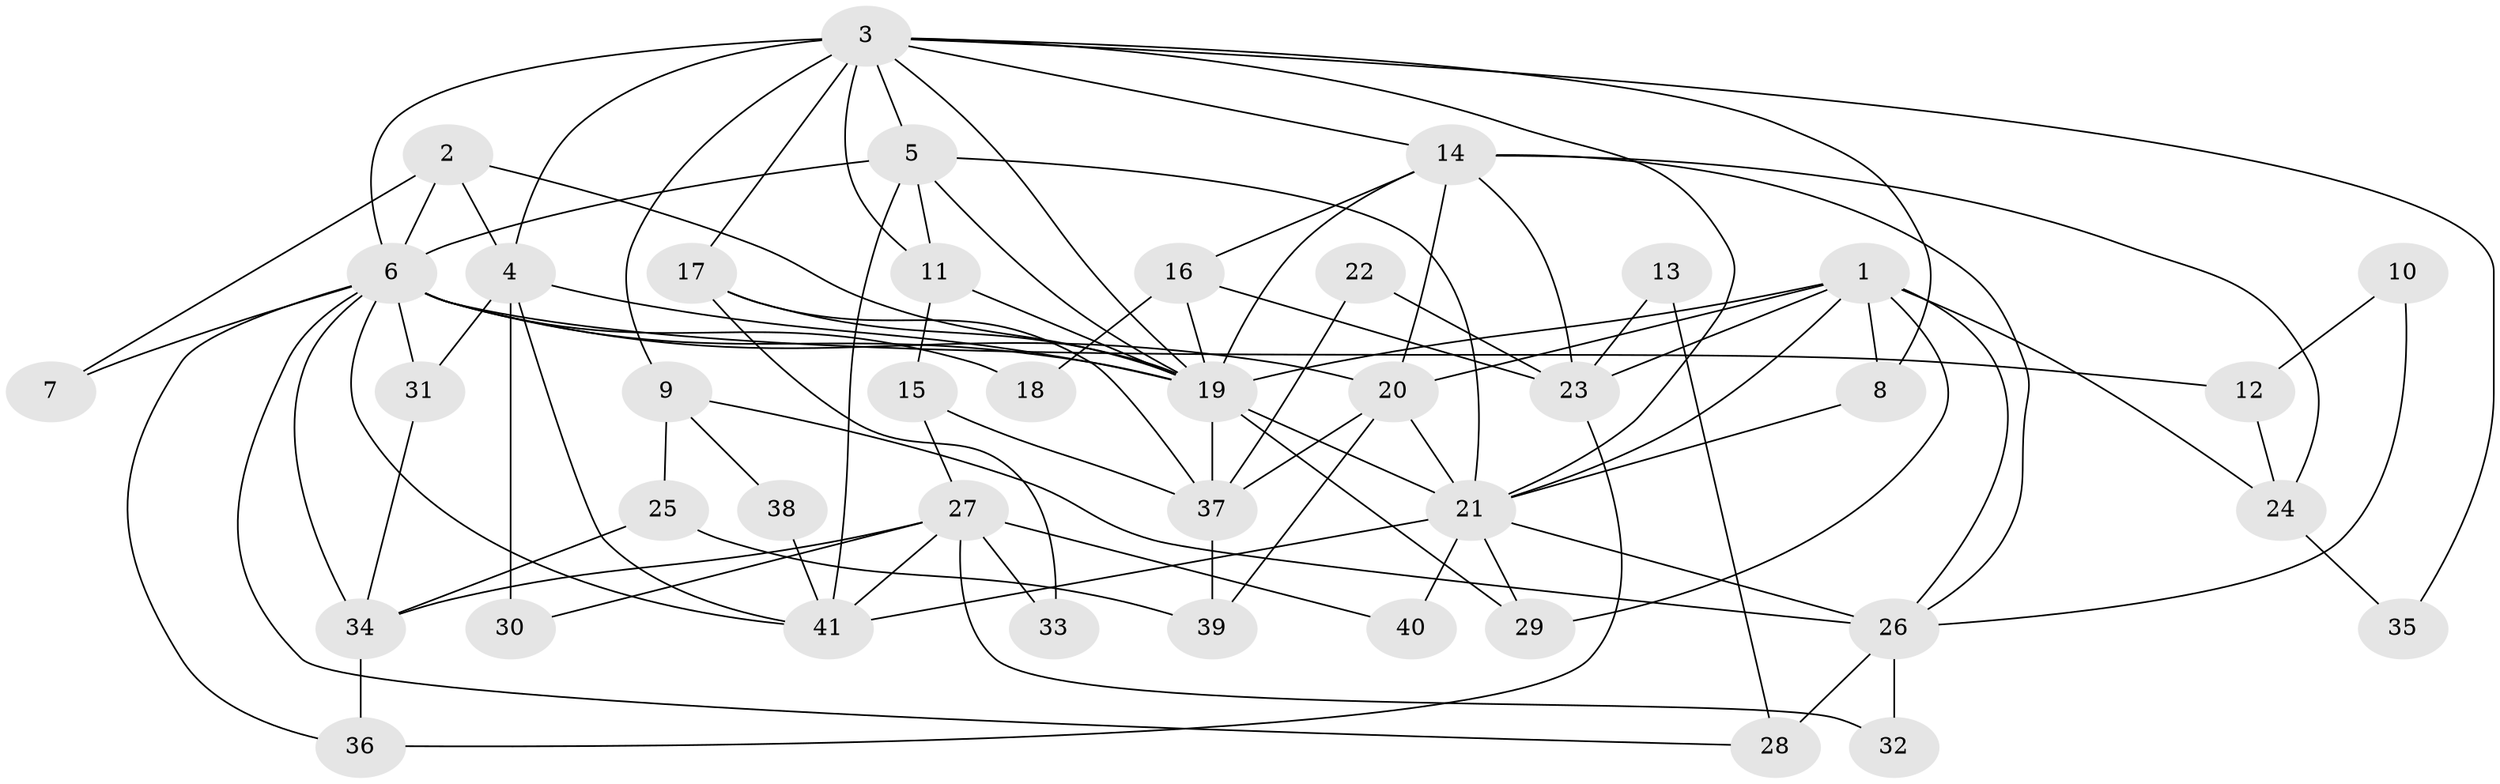 // original degree distribution, {3: 0.31343283582089554, 4: 0.22388059701492538, 2: 0.16417910447761194, 5: 0.1044776119402985, 6: 0.08955223880597014, 8: 0.014925373134328358, 7: 0.07462686567164178, 9: 0.014925373134328358}
// Generated by graph-tools (version 1.1) at 2025/50/03/04/25 22:50:48]
// undirected, 41 vertices, 95 edges
graph export_dot {
  node [color=gray90,style=filled];
  1;
  2;
  3;
  4;
  5;
  6;
  7;
  8;
  9;
  10;
  11;
  12;
  13;
  14;
  15;
  16;
  17;
  18;
  19;
  20;
  21;
  22;
  23;
  24;
  25;
  26;
  27;
  28;
  29;
  30;
  31;
  32;
  33;
  34;
  35;
  36;
  37;
  38;
  39;
  40;
  41;
  1 -- 8 [weight=1.0];
  1 -- 19 [weight=1.0];
  1 -- 20 [weight=1.0];
  1 -- 21 [weight=1.0];
  1 -- 23 [weight=1.0];
  1 -- 24 [weight=1.0];
  1 -- 26 [weight=1.0];
  1 -- 29 [weight=1.0];
  2 -- 4 [weight=1.0];
  2 -- 6 [weight=1.0];
  2 -- 7 [weight=1.0];
  2 -- 19 [weight=1.0];
  3 -- 4 [weight=2.0];
  3 -- 5 [weight=2.0];
  3 -- 6 [weight=1.0];
  3 -- 8 [weight=1.0];
  3 -- 9 [weight=1.0];
  3 -- 11 [weight=1.0];
  3 -- 14 [weight=1.0];
  3 -- 17 [weight=2.0];
  3 -- 19 [weight=1.0];
  3 -- 21 [weight=1.0];
  3 -- 35 [weight=1.0];
  4 -- 19 [weight=1.0];
  4 -- 30 [weight=2.0];
  4 -- 31 [weight=1.0];
  4 -- 41 [weight=1.0];
  5 -- 6 [weight=2.0];
  5 -- 11 [weight=1.0];
  5 -- 19 [weight=1.0];
  5 -- 21 [weight=1.0];
  5 -- 41 [weight=1.0];
  6 -- 7 [weight=1.0];
  6 -- 12 [weight=1.0];
  6 -- 18 [weight=1.0];
  6 -- 19 [weight=1.0];
  6 -- 20 [weight=1.0];
  6 -- 28 [weight=1.0];
  6 -- 31 [weight=1.0];
  6 -- 34 [weight=1.0];
  6 -- 36 [weight=1.0];
  6 -- 41 [weight=1.0];
  8 -- 21 [weight=1.0];
  9 -- 25 [weight=1.0];
  9 -- 26 [weight=1.0];
  9 -- 38 [weight=1.0];
  10 -- 12 [weight=1.0];
  10 -- 26 [weight=1.0];
  11 -- 15 [weight=1.0];
  11 -- 19 [weight=2.0];
  12 -- 24 [weight=1.0];
  13 -- 23 [weight=1.0];
  13 -- 28 [weight=1.0];
  14 -- 16 [weight=1.0];
  14 -- 19 [weight=1.0];
  14 -- 20 [weight=1.0];
  14 -- 23 [weight=1.0];
  14 -- 24 [weight=1.0];
  14 -- 26 [weight=1.0];
  15 -- 27 [weight=1.0];
  15 -- 37 [weight=1.0];
  16 -- 18 [weight=1.0];
  16 -- 19 [weight=1.0];
  16 -- 23 [weight=1.0];
  17 -- 19 [weight=1.0];
  17 -- 33 [weight=1.0];
  17 -- 37 [weight=1.0];
  19 -- 21 [weight=1.0];
  19 -- 29 [weight=1.0];
  19 -- 37 [weight=1.0];
  20 -- 21 [weight=2.0];
  20 -- 37 [weight=1.0];
  20 -- 39 [weight=1.0];
  21 -- 26 [weight=1.0];
  21 -- 29 [weight=1.0];
  21 -- 40 [weight=2.0];
  21 -- 41 [weight=1.0];
  22 -- 23 [weight=1.0];
  22 -- 37 [weight=1.0];
  23 -- 36 [weight=1.0];
  24 -- 35 [weight=1.0];
  25 -- 34 [weight=1.0];
  25 -- 39 [weight=1.0];
  26 -- 28 [weight=1.0];
  26 -- 32 [weight=1.0];
  27 -- 30 [weight=1.0];
  27 -- 32 [weight=1.0];
  27 -- 33 [weight=1.0];
  27 -- 34 [weight=1.0];
  27 -- 40 [weight=1.0];
  27 -- 41 [weight=1.0];
  31 -- 34 [weight=1.0];
  34 -- 36 [weight=1.0];
  37 -- 39 [weight=1.0];
  38 -- 41 [weight=1.0];
}

